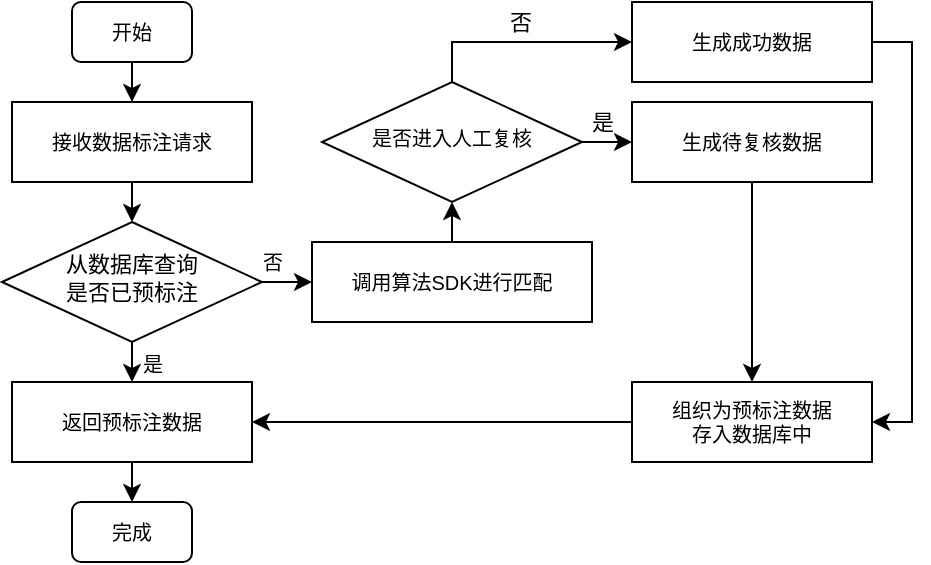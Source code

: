 <mxfile version="16.6.2" type="github">
  <diagram id="C5RBs43oDa-KdzZeNtuy" name="Page-1">
    <mxGraphModel dx="573" dy="375" grid="1" gridSize="10" guides="1" tooltips="1" connect="1" arrows="1" fold="1" page="1" pageScale="1" pageWidth="827" pageHeight="1169" math="0" shadow="0">
      <root>
        <mxCell id="WIyWlLk6GJQsqaUBKTNV-0" />
        <mxCell id="WIyWlLk6GJQsqaUBKTNV-1" parent="WIyWlLk6GJQsqaUBKTNV-0" />
        <mxCell id="bUFwaTmRENJA-o16fBD3-1" style="edgeStyle=orthogonalEdgeStyle;rounded=0;orthogonalLoop=1;jettySize=auto;html=1;entryX=0.5;entryY=0;entryDx=0;entryDy=0;fontSize=10;" edge="1" parent="WIyWlLk6GJQsqaUBKTNV-1" source="WIyWlLk6GJQsqaUBKTNV-3" target="bUFwaTmRENJA-o16fBD3-0">
          <mxGeometry relative="1" as="geometry" />
        </mxCell>
        <mxCell id="WIyWlLk6GJQsqaUBKTNV-3" value="开始" style="rounded=1;whiteSpace=wrap;html=1;fontSize=10;glass=0;strokeWidth=1;shadow=0;" parent="WIyWlLk6GJQsqaUBKTNV-1" vertex="1">
          <mxGeometry x="190" y="50" width="60" height="30" as="geometry" />
        </mxCell>
        <mxCell id="bUFwaTmRENJA-o16fBD3-4" style="edgeStyle=orthogonalEdgeStyle;rounded=0;orthogonalLoop=1;jettySize=auto;html=1;exitX=0.5;exitY=1;exitDx=0;exitDy=0;entryX=0.5;entryY=0;entryDx=0;entryDy=0;fontFamily=Helvetica;fontSize=10;" edge="1" parent="WIyWlLk6GJQsqaUBKTNV-1" source="WIyWlLk6GJQsqaUBKTNV-6" target="bUFwaTmRENJA-o16fBD3-3">
          <mxGeometry relative="1" as="geometry" />
        </mxCell>
        <mxCell id="bUFwaTmRENJA-o16fBD3-6" value="是" style="edgeLabel;html=1;align=center;verticalAlign=middle;resizable=0;points=[];fontFamily=Helvetica;fontSize=10;" vertex="1" connectable="0" parent="bUFwaTmRENJA-o16fBD3-4">
          <mxGeometry x="-0.21" relative="1" as="geometry">
            <mxPoint x="10" y="3" as="offset" />
          </mxGeometry>
        </mxCell>
        <mxCell id="bUFwaTmRENJA-o16fBD3-10" style="edgeStyle=orthogonalEdgeStyle;rounded=0;orthogonalLoop=1;jettySize=auto;html=1;exitX=1;exitY=0.5;exitDx=0;exitDy=0;entryX=0;entryY=0.5;entryDx=0;entryDy=0;fontFamily=Helvetica;fontSize=10;" edge="1" parent="WIyWlLk6GJQsqaUBKTNV-1" source="WIyWlLk6GJQsqaUBKTNV-6" target="bUFwaTmRENJA-o16fBD3-9">
          <mxGeometry relative="1" as="geometry" />
        </mxCell>
        <mxCell id="bUFwaTmRENJA-o16fBD3-11" value="否" style="edgeLabel;html=1;align=center;verticalAlign=middle;resizable=0;points=[];fontFamily=Helvetica;fontSize=10;" vertex="1" connectable="0" parent="bUFwaTmRENJA-o16fBD3-10">
          <mxGeometry x="-0.32" y="-1" relative="1" as="geometry">
            <mxPoint x="-4" y="-11" as="offset" />
          </mxGeometry>
        </mxCell>
        <mxCell id="WIyWlLk6GJQsqaUBKTNV-6" value="&lt;font style=&quot;font-size: 11px&quot;&gt;从数据库查询&lt;br style=&quot;font-size: 11px&quot;&gt;是否已预标注&lt;/font&gt;" style="rhombus;whiteSpace=wrap;html=1;shadow=0;fontFamily=Helvetica;fontSize=10;align=center;strokeWidth=1;spacing=6;spacingTop=-4;" parent="WIyWlLk6GJQsqaUBKTNV-1" vertex="1">
          <mxGeometry x="155" y="160" width="130" height="60" as="geometry" />
        </mxCell>
        <mxCell id="bUFwaTmRENJA-o16fBD3-2" style="edgeStyle=orthogonalEdgeStyle;rounded=0;orthogonalLoop=1;jettySize=auto;html=1;exitX=0.5;exitY=1;exitDx=0;exitDy=0;entryX=0.5;entryY=0;entryDx=0;entryDy=0;fontSize=10;" edge="1" parent="WIyWlLk6GJQsqaUBKTNV-1" source="bUFwaTmRENJA-o16fBD3-0" target="WIyWlLk6GJQsqaUBKTNV-6">
          <mxGeometry relative="1" as="geometry" />
        </mxCell>
        <mxCell id="bUFwaTmRENJA-o16fBD3-0" value="接收数据标注请求" style="rounded=0;whiteSpace=wrap;html=1;fontSize=10;" vertex="1" parent="WIyWlLk6GJQsqaUBKTNV-1">
          <mxGeometry x="160" y="100" width="120" height="40" as="geometry" />
        </mxCell>
        <mxCell id="bUFwaTmRENJA-o16fBD3-8" style="edgeStyle=orthogonalEdgeStyle;rounded=0;orthogonalLoop=1;jettySize=auto;html=1;exitX=0.5;exitY=1;exitDx=0;exitDy=0;entryX=0.5;entryY=0;entryDx=0;entryDy=0;fontFamily=Helvetica;fontSize=10;" edge="1" parent="WIyWlLk6GJQsqaUBKTNV-1" source="bUFwaTmRENJA-o16fBD3-3" target="bUFwaTmRENJA-o16fBD3-7">
          <mxGeometry relative="1" as="geometry" />
        </mxCell>
        <mxCell id="bUFwaTmRENJA-o16fBD3-3" value="返回预标注数据" style="rounded=0;whiteSpace=wrap;html=1;fontSize=10;" vertex="1" parent="WIyWlLk6GJQsqaUBKTNV-1">
          <mxGeometry x="160" y="240" width="120" height="40" as="geometry" />
        </mxCell>
        <mxCell id="bUFwaTmRENJA-o16fBD3-7" value="完成" style="rounded=1;whiteSpace=wrap;html=1;fontSize=10;glass=0;strokeWidth=1;shadow=0;" vertex="1" parent="WIyWlLk6GJQsqaUBKTNV-1">
          <mxGeometry x="190" y="300" width="60" height="30" as="geometry" />
        </mxCell>
        <mxCell id="bUFwaTmRENJA-o16fBD3-12" style="edgeStyle=orthogonalEdgeStyle;rounded=0;orthogonalLoop=1;jettySize=auto;html=1;exitX=0.5;exitY=0;exitDx=0;exitDy=0;fontFamily=Helvetica;entryX=0.5;entryY=1;entryDx=0;entryDy=0;fontSize=10;" edge="1" parent="WIyWlLk6GJQsqaUBKTNV-1" source="bUFwaTmRENJA-o16fBD3-9" target="bUFwaTmRENJA-o16fBD3-13">
          <mxGeometry relative="1" as="geometry">
            <mxPoint x="380.143" y="140" as="targetPoint" />
          </mxGeometry>
        </mxCell>
        <mxCell id="bUFwaTmRENJA-o16fBD3-9" value="调用算法SDK进行匹配" style="rounded=0;whiteSpace=wrap;html=1;fontSize=10;" vertex="1" parent="WIyWlLk6GJQsqaUBKTNV-1">
          <mxGeometry x="310" y="170" width="140" height="40" as="geometry" />
        </mxCell>
        <mxCell id="bUFwaTmRENJA-o16fBD3-16" style="edgeStyle=orthogonalEdgeStyle;rounded=0;orthogonalLoop=1;jettySize=auto;html=1;exitX=1;exitY=0.5;exitDx=0;exitDy=0;entryX=0;entryY=0.5;entryDx=0;entryDy=0;fontFamily=Helvetica;fontSize=11;" edge="1" parent="WIyWlLk6GJQsqaUBKTNV-1" source="bUFwaTmRENJA-o16fBD3-13" target="bUFwaTmRENJA-o16fBD3-15">
          <mxGeometry relative="1" as="geometry" />
        </mxCell>
        <mxCell id="bUFwaTmRENJA-o16fBD3-17" value="是" style="edgeLabel;html=1;align=center;verticalAlign=middle;resizable=0;points=[];fontSize=11;fontFamily=Helvetica;" vertex="1" connectable="0" parent="bUFwaTmRENJA-o16fBD3-16">
          <mxGeometry x="-0.239" relative="1" as="geometry">
            <mxPoint y="-10" as="offset" />
          </mxGeometry>
        </mxCell>
        <mxCell id="bUFwaTmRENJA-o16fBD3-22" style="edgeStyle=orthogonalEdgeStyle;rounded=0;orthogonalLoop=1;jettySize=auto;html=1;exitX=0.5;exitY=0;exitDx=0;exitDy=0;fontFamily=Helvetica;fontSize=11;entryX=0;entryY=0.5;entryDx=0;entryDy=0;" edge="1" parent="WIyWlLk6GJQsqaUBKTNV-1" source="bUFwaTmRENJA-o16fBD3-13" target="bUFwaTmRENJA-o16fBD3-21">
          <mxGeometry relative="1" as="geometry">
            <mxPoint x="510" y="50" as="targetPoint" />
            <Array as="points">
              <mxPoint x="380" y="70" />
            </Array>
          </mxGeometry>
        </mxCell>
        <mxCell id="bUFwaTmRENJA-o16fBD3-23" value="否" style="edgeLabel;html=1;align=center;verticalAlign=middle;resizable=0;points=[];fontSize=11;fontFamily=Helvetica;" vertex="1" connectable="0" parent="bUFwaTmRENJA-o16fBD3-22">
          <mxGeometry x="-0.359" relative="1" as="geometry">
            <mxPoint x="18" y="-10" as="offset" />
          </mxGeometry>
        </mxCell>
        <mxCell id="bUFwaTmRENJA-o16fBD3-13" value="是否进入人工复核" style="rhombus;whiteSpace=wrap;html=1;shadow=0;fontFamily=Helvetica;fontSize=10;align=center;strokeWidth=1;spacing=6;spacingTop=-4;" vertex="1" parent="WIyWlLk6GJQsqaUBKTNV-1">
          <mxGeometry x="315" y="90" width="130" height="60" as="geometry" />
        </mxCell>
        <mxCell id="bUFwaTmRENJA-o16fBD3-19" value="" style="edgeStyle=orthogonalEdgeStyle;rounded=0;orthogonalLoop=1;jettySize=auto;html=1;fontFamily=Helvetica;fontSize=11;" edge="1" parent="WIyWlLk6GJQsqaUBKTNV-1" source="bUFwaTmRENJA-o16fBD3-15" target="bUFwaTmRENJA-o16fBD3-18">
          <mxGeometry relative="1" as="geometry" />
        </mxCell>
        <mxCell id="bUFwaTmRENJA-o16fBD3-15" value="生成待复核数据" style="rounded=0;whiteSpace=wrap;html=1;fontSize=10;" vertex="1" parent="WIyWlLk6GJQsqaUBKTNV-1">
          <mxGeometry x="470" y="100" width="120" height="40" as="geometry" />
        </mxCell>
        <mxCell id="bUFwaTmRENJA-o16fBD3-20" style="edgeStyle=orthogonalEdgeStyle;rounded=0;orthogonalLoop=1;jettySize=auto;html=1;exitX=0;exitY=0.5;exitDx=0;exitDy=0;entryX=1;entryY=0.5;entryDx=0;entryDy=0;fontFamily=Helvetica;fontSize=11;" edge="1" parent="WIyWlLk6GJQsqaUBKTNV-1" source="bUFwaTmRENJA-o16fBD3-18" target="bUFwaTmRENJA-o16fBD3-3">
          <mxGeometry relative="1" as="geometry" />
        </mxCell>
        <mxCell id="bUFwaTmRENJA-o16fBD3-18" value="组织为预标注数据&lt;br&gt;存入数据库中" style="rounded=0;whiteSpace=wrap;html=1;fontSize=10;" vertex="1" parent="WIyWlLk6GJQsqaUBKTNV-1">
          <mxGeometry x="470" y="240" width="120" height="40" as="geometry" />
        </mxCell>
        <mxCell id="bUFwaTmRENJA-o16fBD3-24" style="edgeStyle=orthogonalEdgeStyle;rounded=0;orthogonalLoop=1;jettySize=auto;html=1;exitX=1;exitY=0.5;exitDx=0;exitDy=0;entryX=1;entryY=0.5;entryDx=0;entryDy=0;fontFamily=Helvetica;fontSize=11;" edge="1" parent="WIyWlLk6GJQsqaUBKTNV-1" source="bUFwaTmRENJA-o16fBD3-21" target="bUFwaTmRENJA-o16fBD3-18">
          <mxGeometry relative="1" as="geometry" />
        </mxCell>
        <mxCell id="bUFwaTmRENJA-o16fBD3-21" value="生成成功数据" style="rounded=0;whiteSpace=wrap;html=1;fontSize=10;" vertex="1" parent="WIyWlLk6GJQsqaUBKTNV-1">
          <mxGeometry x="470" y="50" width="120" height="40" as="geometry" />
        </mxCell>
      </root>
    </mxGraphModel>
  </diagram>
</mxfile>

